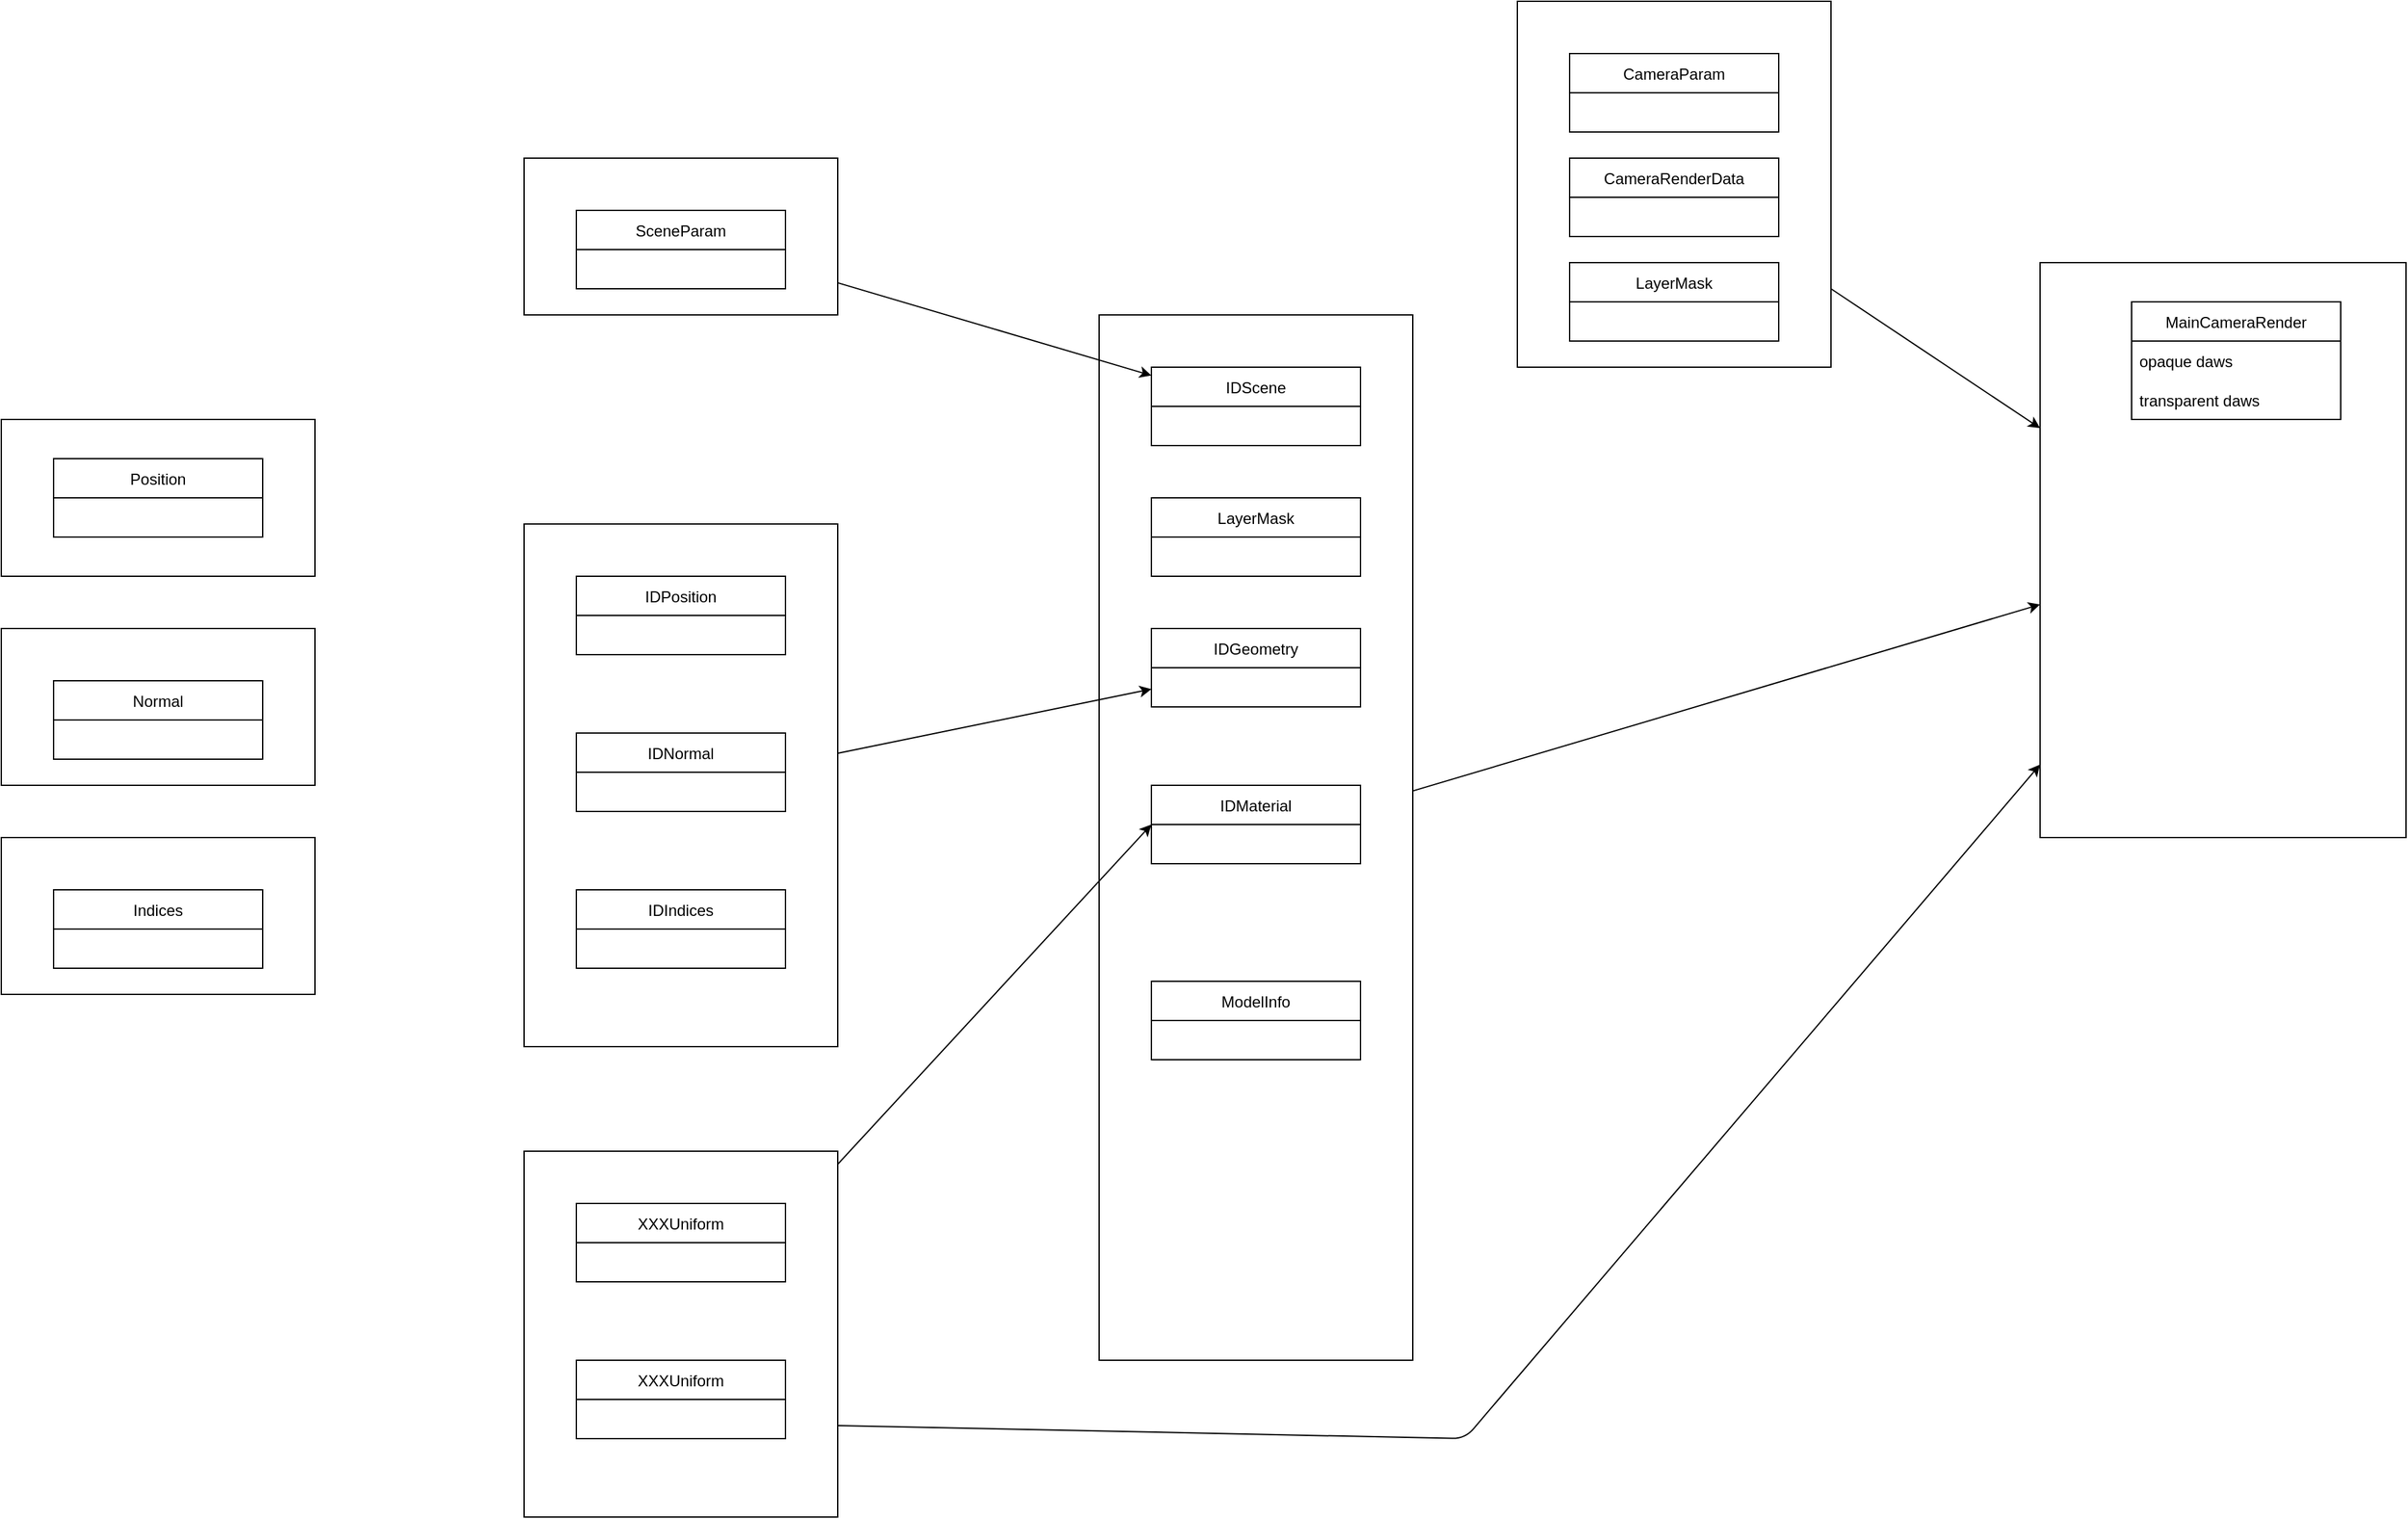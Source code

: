 <mxfile>
    <diagram id="Ip5SupECJz50OKwZUpD2" name="Page-1">
        <mxGraphModel dx="3500" dy="2035" grid="1" gridSize="10" guides="1" tooltips="1" connect="1" arrows="1" fold="1" page="1" pageScale="1" pageWidth="850" pageHeight="1100" math="0" shadow="0">
            <root>
                <mxCell id="0"/>
                <mxCell id="1" parent="0"/>
                <mxCell id="32" value="" style="rounded=0;whiteSpace=wrap;html=1;" vertex="1" parent="1">
                    <mxGeometry x="-1200" y="-40" width="240" height="120" as="geometry"/>
                </mxCell>
                <mxCell id="31" value="" style="rounded=0;whiteSpace=wrap;html=1;" vertex="1" parent="1">
                    <mxGeometry x="-1200" y="120" width="240" height="120" as="geometry"/>
                </mxCell>
                <mxCell id="30" value="" style="rounded=0;whiteSpace=wrap;html=1;" vertex="1" parent="1">
                    <mxGeometry x="-1200" y="280" width="240" height="120" as="geometry"/>
                </mxCell>
                <mxCell id="42" style="edgeStyle=none;html=1;" edge="1" parent="1" source="20" target="10">
                    <mxGeometry relative="1" as="geometry"/>
                </mxCell>
                <mxCell id="20" value="" style="rounded=0;whiteSpace=wrap;html=1;" vertex="1" parent="1">
                    <mxGeometry x="-40" y="-360" width="240" height="280" as="geometry"/>
                </mxCell>
                <mxCell id="43" style="edgeStyle=none;html=1;" edge="1" parent="1" source="18" target="10">
                    <mxGeometry relative="1" as="geometry"/>
                </mxCell>
                <mxCell id="18" value="" style="rounded=0;whiteSpace=wrap;html=1;" vertex="1" parent="1">
                    <mxGeometry x="-360" y="-120" width="240" height="800" as="geometry"/>
                </mxCell>
                <mxCell id="26" style="edgeStyle=none;html=1;entryX=0;entryY=0.5;entryDx=0;entryDy=0;" edge="1" parent="1" source="17" target="23">
                    <mxGeometry relative="1" as="geometry"/>
                </mxCell>
                <mxCell id="44" style="edgeStyle=none;html=1;exitX=1;exitY=0.75;exitDx=0;exitDy=0;" edge="1" parent="1" source="17" target="10">
                    <mxGeometry relative="1" as="geometry">
                        <Array as="points">
                            <mxPoint x="-80" y="740"/>
                        </Array>
                    </mxGeometry>
                </mxCell>
                <mxCell id="17" value="" style="rounded=0;whiteSpace=wrap;html=1;" vertex="1" parent="1">
                    <mxGeometry x="-800" y="520" width="240" height="280" as="geometry"/>
                </mxCell>
                <mxCell id="25" style="edgeStyle=none;html=1;" edge="1" parent="1" source="9" target="24">
                    <mxGeometry relative="1" as="geometry"/>
                </mxCell>
                <mxCell id="9" value="" style="rounded=0;whiteSpace=wrap;html=1;" vertex="1" parent="1">
                    <mxGeometry x="-800" y="40" width="240" height="400" as="geometry"/>
                </mxCell>
                <mxCell id="2" value="IDPosition" style="swimlane;fontStyle=0;childLayout=stackLayout;horizontal=1;startSize=30;horizontalStack=0;resizeParent=1;resizeParentMax=0;resizeLast=0;collapsible=1;marginBottom=0;" vertex="1" parent="1">
                    <mxGeometry x="-760" y="80" width="160" height="60" as="geometry"/>
                </mxCell>
                <mxCell id="6" value="IDNormal" style="swimlane;fontStyle=0;childLayout=stackLayout;horizontal=1;startSize=30;horizontalStack=0;resizeParent=1;resizeParentMax=0;resizeLast=0;collapsible=1;marginBottom=0;" vertex="1" parent="1">
                    <mxGeometry x="-760" y="200" width="160" height="60" as="geometry"/>
                </mxCell>
                <mxCell id="7" value="IDIndices" style="swimlane;fontStyle=0;childLayout=stackLayout;horizontal=1;startSize=30;horizontalStack=0;resizeParent=1;resizeParentMax=0;resizeLast=0;collapsible=1;marginBottom=0;" vertex="1" parent="1">
                    <mxGeometry x="-760" y="320" width="160" height="60" as="geometry"/>
                </mxCell>
                <mxCell id="10" value="" style="rounded=0;whiteSpace=wrap;html=1;" vertex="1" parent="1">
                    <mxGeometry x="360" y="-160" width="280" height="440" as="geometry"/>
                </mxCell>
                <mxCell id="11" value="MainCameraRender" style="swimlane;fontStyle=0;childLayout=stackLayout;horizontal=1;startSize=30;horizontalStack=0;resizeParent=1;resizeParentMax=0;resizeLast=0;collapsible=1;marginBottom=0;" vertex="1" parent="1">
                    <mxGeometry x="430" y="-130" width="160" height="90" as="geometry"/>
                </mxCell>
                <mxCell id="40" value="opaque daws" style="text;strokeColor=none;fillColor=none;align=left;verticalAlign=middle;spacingLeft=4;spacingRight=4;overflow=hidden;points=[[0,0.5],[1,0.5]];portConstraint=eastwest;rotatable=0;" vertex="1" parent="11">
                    <mxGeometry y="30" width="160" height="30" as="geometry"/>
                </mxCell>
                <mxCell id="41" value="transparent daws" style="text;strokeColor=none;fillColor=none;align=left;verticalAlign=middle;spacingLeft=4;spacingRight=4;overflow=hidden;points=[[0,0.5],[1,0.5]];portConstraint=eastwest;rotatable=0;" vertex="1" parent="11">
                    <mxGeometry y="60" width="160" height="30" as="geometry"/>
                </mxCell>
                <mxCell id="14" value="XXXUniform" style="swimlane;fontStyle=0;childLayout=stackLayout;horizontal=1;startSize=30;horizontalStack=0;resizeParent=1;resizeParentMax=0;resizeLast=0;collapsible=1;marginBottom=0;" vertex="1" parent="1">
                    <mxGeometry x="-760" y="560" width="160" height="60" as="geometry"/>
                </mxCell>
                <mxCell id="15" value="ModelInfo" style="swimlane;fontStyle=0;childLayout=stackLayout;horizontal=1;startSize=30;horizontalStack=0;resizeParent=1;resizeParentMax=0;resizeLast=0;collapsible=1;marginBottom=0;" vertex="1" parent="1">
                    <mxGeometry x="-320" y="390" width="160" height="60" as="geometry"/>
                </mxCell>
                <mxCell id="19" value="CameraRenderData" style="swimlane;fontStyle=0;childLayout=stackLayout;horizontal=1;startSize=30;horizontalStack=0;resizeParent=1;resizeParentMax=0;resizeLast=0;collapsible=1;marginBottom=0;" vertex="1" parent="1">
                    <mxGeometry y="-240" width="160" height="60" as="geometry"/>
                </mxCell>
                <mxCell id="21" value="XXXUniform" style="swimlane;fontStyle=0;childLayout=stackLayout;horizontal=1;startSize=30;horizontalStack=0;resizeParent=1;resizeParentMax=0;resizeLast=0;collapsible=1;marginBottom=0;" vertex="1" parent="1">
                    <mxGeometry x="-760" y="680" width="160" height="60" as="geometry"/>
                </mxCell>
                <mxCell id="22" value="IDScene" style="swimlane;fontStyle=0;childLayout=stackLayout;horizontal=1;startSize=30;horizontalStack=0;resizeParent=1;resizeParentMax=0;resizeLast=0;collapsible=1;marginBottom=0;" vertex="1" parent="1">
                    <mxGeometry x="-320" y="-80" width="160" height="60" as="geometry"/>
                </mxCell>
                <mxCell id="23" value="IDMaterial" style="swimlane;fontStyle=0;childLayout=stackLayout;horizontal=1;startSize=30;horizontalStack=0;resizeParent=1;resizeParentMax=0;resizeLast=0;collapsible=1;marginBottom=0;" vertex="1" parent="1">
                    <mxGeometry x="-320" y="240" width="160" height="60" as="geometry"/>
                </mxCell>
                <mxCell id="24" value="IDGeometry" style="swimlane;fontStyle=0;childLayout=stackLayout;horizontal=1;startSize=30;horizontalStack=0;resizeParent=1;resizeParentMax=0;resizeLast=0;collapsible=1;marginBottom=0;" vertex="1" parent="1">
                    <mxGeometry x="-320" y="120" width="160" height="60" as="geometry"/>
                </mxCell>
                <mxCell id="27" value="Position" style="swimlane;fontStyle=0;childLayout=stackLayout;horizontal=1;startSize=30;horizontalStack=0;resizeParent=1;resizeParentMax=0;resizeLast=0;collapsible=1;marginBottom=0;" vertex="1" parent="1">
                    <mxGeometry x="-1160" y="-10" width="160" height="60" as="geometry"/>
                </mxCell>
                <mxCell id="28" value="Normal" style="swimlane;fontStyle=0;childLayout=stackLayout;horizontal=1;startSize=30;horizontalStack=0;resizeParent=1;resizeParentMax=0;resizeLast=0;collapsible=1;marginBottom=0;" vertex="1" parent="1">
                    <mxGeometry x="-1160" y="160" width="160" height="60" as="geometry"/>
                </mxCell>
                <mxCell id="29" value="Indices" style="swimlane;fontStyle=0;childLayout=stackLayout;horizontal=1;startSize=30;horizontalStack=0;resizeParent=1;resizeParentMax=0;resizeLast=0;collapsible=1;marginBottom=0;" vertex="1" parent="1">
                    <mxGeometry x="-1160" y="320" width="160" height="60" as="geometry"/>
                </mxCell>
                <mxCell id="37" style="edgeStyle=none;html=1;" edge="1" parent="1" source="34" target="22">
                    <mxGeometry relative="1" as="geometry"/>
                </mxCell>
                <mxCell id="34" value="" style="rounded=0;whiteSpace=wrap;html=1;" vertex="1" parent="1">
                    <mxGeometry x="-800" y="-240" width="240" height="120" as="geometry"/>
                </mxCell>
                <mxCell id="35" value="SceneParam" style="swimlane;fontStyle=0;childLayout=stackLayout;horizontal=1;startSize=30;horizontalStack=0;resizeParent=1;resizeParentMax=0;resizeLast=0;collapsible=1;marginBottom=0;" vertex="1" parent="1">
                    <mxGeometry x="-760" y="-200" width="160" height="60" as="geometry"/>
                </mxCell>
                <mxCell id="36" value="CameraParam" style="swimlane;fontStyle=0;childLayout=stackLayout;horizontal=1;startSize=30;horizontalStack=0;resizeParent=1;resizeParentMax=0;resizeLast=0;collapsible=1;marginBottom=0;" vertex="1" parent="1">
                    <mxGeometry y="-320" width="160" height="60" as="geometry"/>
                </mxCell>
                <mxCell id="38" value="LayerMask" style="swimlane;fontStyle=0;childLayout=stackLayout;horizontal=1;startSize=30;horizontalStack=0;resizeParent=1;resizeParentMax=0;resizeLast=0;collapsible=1;marginBottom=0;" vertex="1" parent="1">
                    <mxGeometry x="-320" y="20" width="160" height="60" as="geometry"/>
                </mxCell>
                <mxCell id="39" value="LayerMask" style="swimlane;fontStyle=0;childLayout=stackLayout;horizontal=1;startSize=30;horizontalStack=0;resizeParent=1;resizeParentMax=0;resizeLast=0;collapsible=1;marginBottom=0;" vertex="1" parent="1">
                    <mxGeometry y="-160" width="160" height="60" as="geometry"/>
                </mxCell>
            </root>
        </mxGraphModel>
    </diagram>
</mxfile>